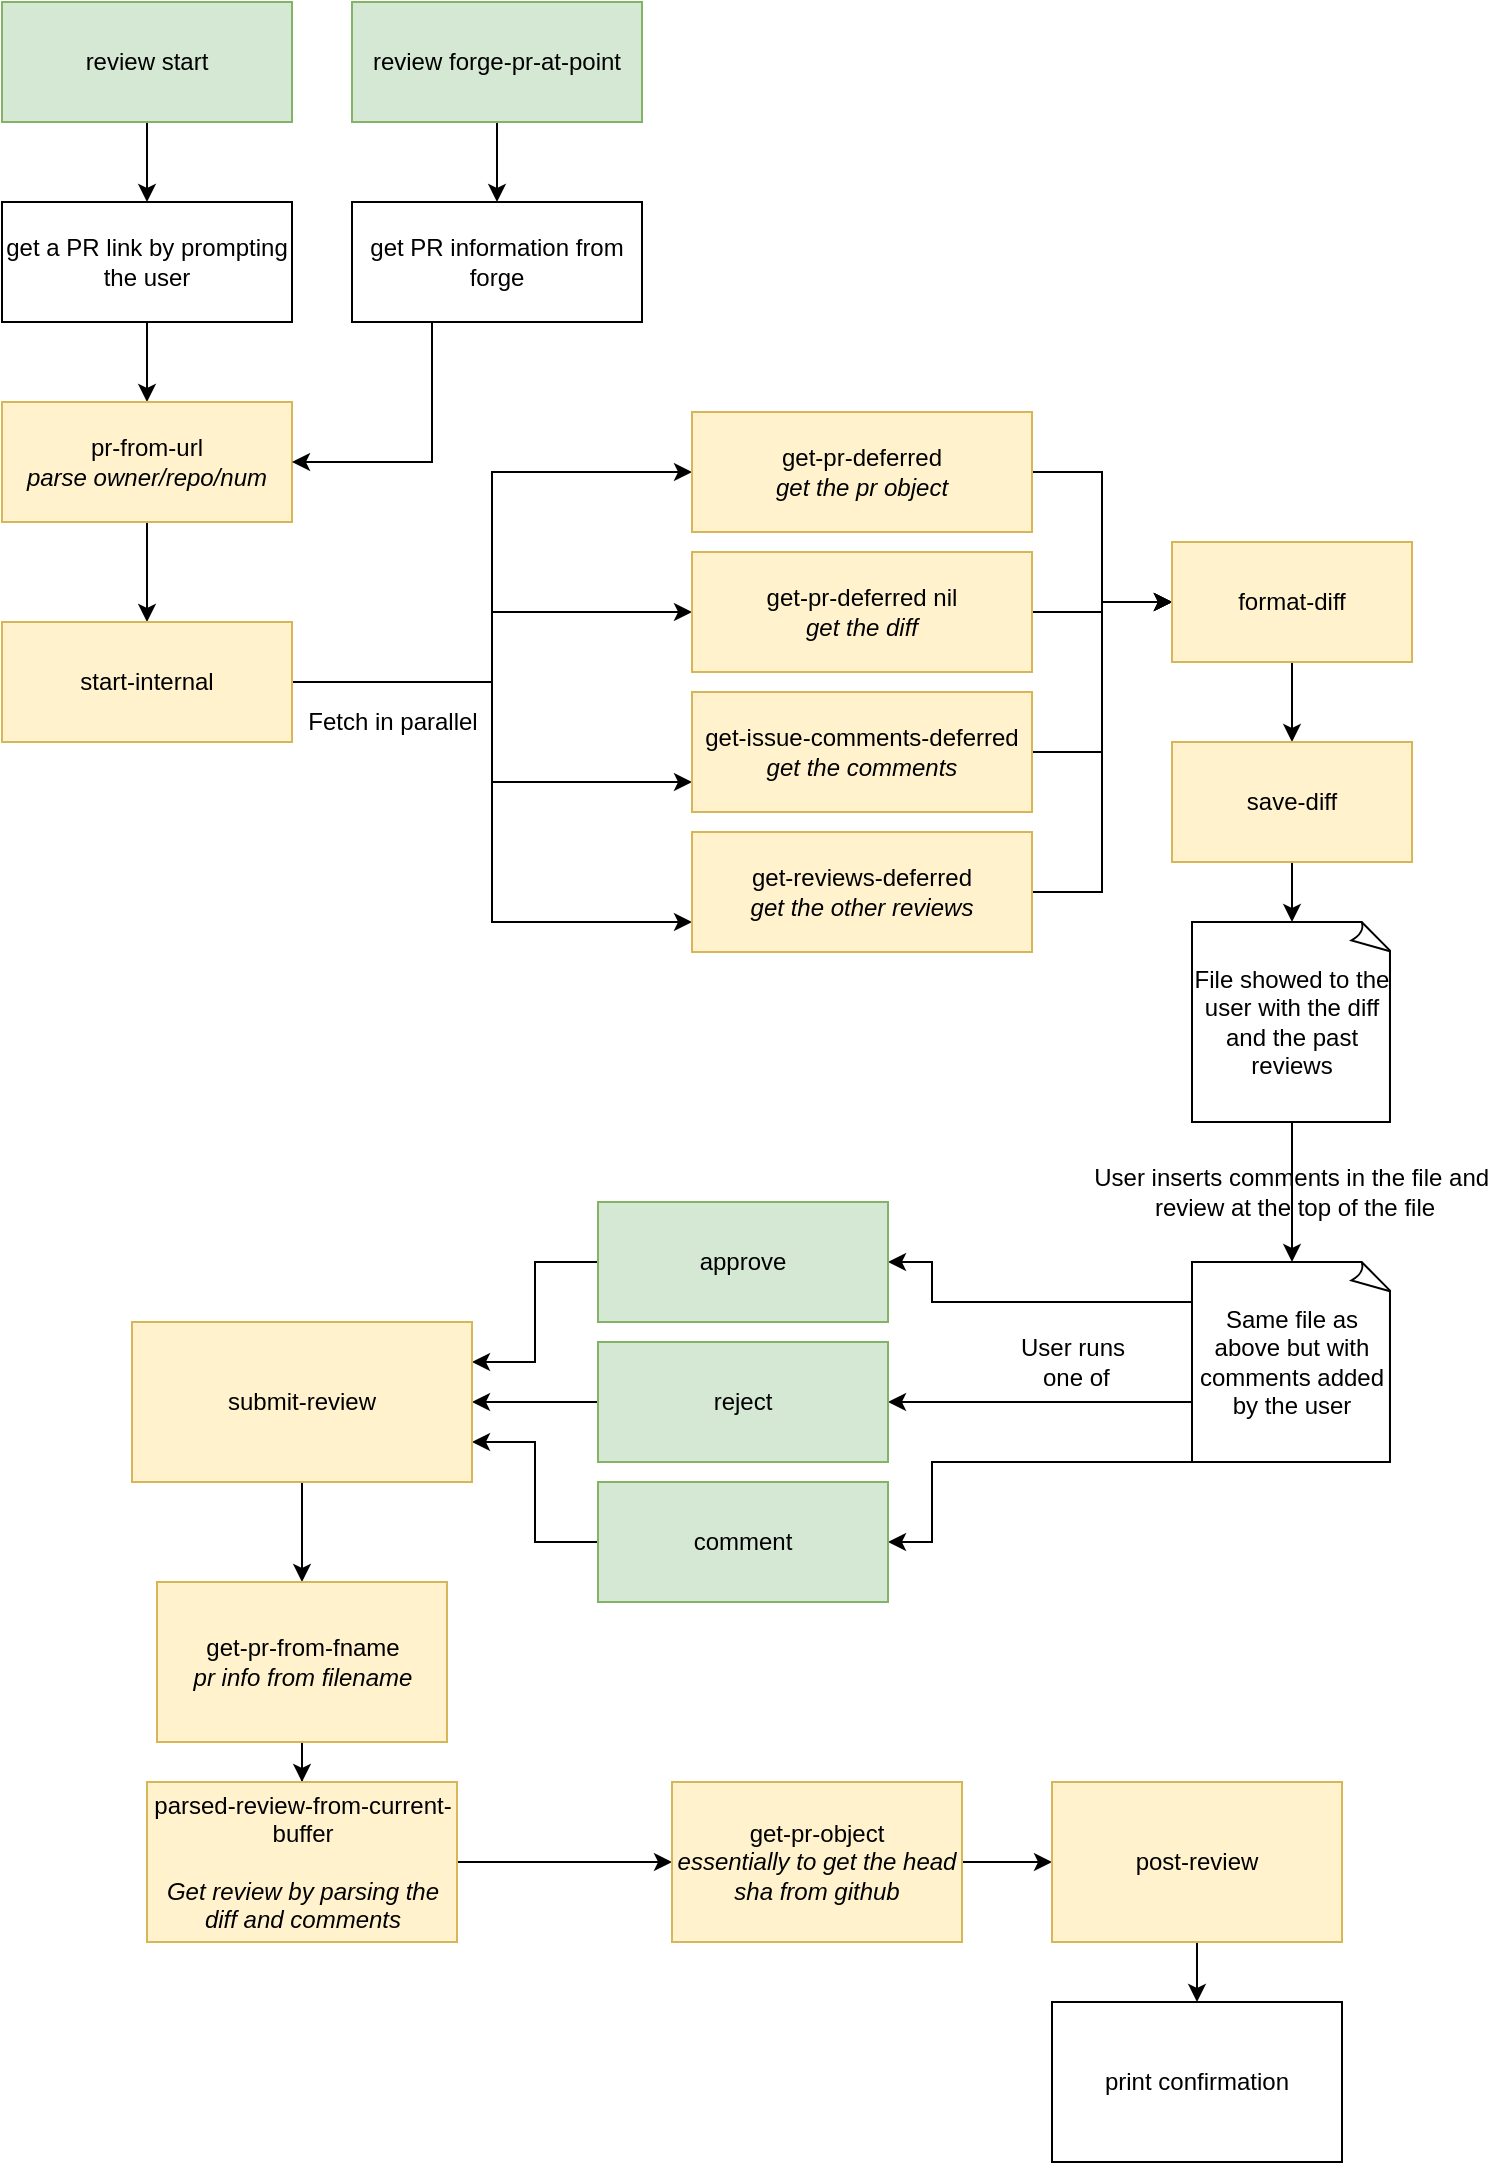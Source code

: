 <mxfile version="13.3.1" type="device"><diagram id="A52eRqz-NshKYINg9p8d" name="Page-1"><mxGraphModel dx="1666" dy="905" grid="1" gridSize="10" guides="1" tooltips="1" connect="1" arrows="1" fold="1" page="1" pageScale="1" pageWidth="850" pageHeight="1100" math="0" shadow="0"><root><mxCell id="0"/><mxCell id="1" parent="0"/><mxCell id="RqcE6YVETKvG_Hmn1Zlv-1" style="edgeStyle=orthogonalEdgeStyle;rounded=0;orthogonalLoop=1;jettySize=auto;html=1;startArrow=none;startFill=0;fontSize=12;" edge="1" parent="1" source="RqcE6YVETKvG_Hmn1Zlv-2" target="RqcE6YVETKvG_Hmn1Zlv-4"><mxGeometry relative="1" as="geometry"/></mxCell><mxCell id="RqcE6YVETKvG_Hmn1Zlv-2" value="&lt;span&gt;review start&lt;/span&gt;" style="rounded=0;whiteSpace=wrap;html=1;comic=0;fontSize=12;align=center;labelBackgroundColor=none;fillColor=#d5e8d4;strokeColor=#82b366;" vertex="1" parent="1"><mxGeometry x="55" y="90" width="145" height="60" as="geometry"/></mxCell><mxCell id="RqcE6YVETKvG_Hmn1Zlv-3" style="edgeStyle=orthogonalEdgeStyle;rounded=0;orthogonalLoop=1;jettySize=auto;html=1;startArrow=none;startFill=0;fontSize=12;" edge="1" parent="1" source="RqcE6YVETKvG_Hmn1Zlv-4" target="RqcE6YVETKvG_Hmn1Zlv-6"><mxGeometry relative="1" as="geometry"/></mxCell><mxCell id="RqcE6YVETKvG_Hmn1Zlv-4" value="get a PR link by prompting the user" style="rounded=0;whiteSpace=wrap;html=1;comic=0;fontSize=12;align=center;" vertex="1" parent="1"><mxGeometry x="55" y="190" width="145" height="60" as="geometry"/></mxCell><mxCell id="RqcE6YVETKvG_Hmn1Zlv-5" style="edgeStyle=orthogonalEdgeStyle;rounded=0;orthogonalLoop=1;jettySize=auto;html=1;entryX=0.5;entryY=0;entryDx=0;entryDy=0;startArrow=none;startFill=0;fontSize=12;labelBackgroundColor=none;" edge="1" parent="1" source="RqcE6YVETKvG_Hmn1Zlv-6" target="RqcE6YVETKvG_Hmn1Zlv-11"><mxGeometry relative="1" as="geometry"/></mxCell><mxCell id="RqcE6YVETKvG_Hmn1Zlv-6" value="&lt;span style=&quot;&quot;&gt;pr-from-url&lt;/span&gt;&lt;br&gt;&lt;i&gt;parse owner/repo/num&lt;/i&gt;" style="rounded=0;whiteSpace=wrap;html=1;comic=0;fontSize=12;align=center;labelBackgroundColor=none;fillColor=#fff2cc;strokeColor=#d6b656;" vertex="1" parent="1"><mxGeometry x="55" y="290" width="145" height="60" as="geometry"/></mxCell><mxCell id="RqcE6YVETKvG_Hmn1Zlv-7" style="edgeStyle=orthogonalEdgeStyle;rounded=0;orthogonalLoop=1;jettySize=auto;html=1;entryX=0;entryY=0.5;entryDx=0;entryDy=0;startArrow=none;startFill=0;fontSize=12;labelBackgroundColor=none;" edge="1" parent="1" source="RqcE6YVETKvG_Hmn1Zlv-11" target="RqcE6YVETKvG_Hmn1Zlv-13"><mxGeometry relative="1" as="geometry"/></mxCell><mxCell id="RqcE6YVETKvG_Hmn1Zlv-8" style="edgeStyle=orthogonalEdgeStyle;rounded=0;orthogonalLoop=1;jettySize=auto;html=1;entryX=0;entryY=0.5;entryDx=0;entryDy=0;startArrow=none;startFill=0;fontSize=12;labelBackgroundColor=none;" edge="1" parent="1" source="RqcE6YVETKvG_Hmn1Zlv-11" target="RqcE6YVETKvG_Hmn1Zlv-15"><mxGeometry relative="1" as="geometry"/></mxCell><mxCell id="RqcE6YVETKvG_Hmn1Zlv-9" style="edgeStyle=orthogonalEdgeStyle;rounded=0;orthogonalLoop=1;jettySize=auto;html=1;entryX=0;entryY=0.75;entryDx=0;entryDy=0;startArrow=none;startFill=0;fontSize=12;labelBackgroundColor=none;" edge="1" parent="1" source="RqcE6YVETKvG_Hmn1Zlv-11" target="RqcE6YVETKvG_Hmn1Zlv-17"><mxGeometry relative="1" as="geometry"/></mxCell><mxCell id="RqcE6YVETKvG_Hmn1Zlv-10" value="Fetch in parallel" style="edgeStyle=orthogonalEdgeStyle;rounded=0;orthogonalLoop=1;jettySize=auto;html=1;entryX=0;entryY=0.75;entryDx=0;entryDy=0;startArrow=none;startFill=0;fontSize=12;labelBackgroundColor=none;" edge="1" parent="1" source="RqcE6YVETKvG_Hmn1Zlv-11" target="RqcE6YVETKvG_Hmn1Zlv-19"><mxGeometry x="-0.688" y="-20" relative="1" as="geometry"><mxPoint as="offset"/></mxGeometry></mxCell><mxCell id="RqcE6YVETKvG_Hmn1Zlv-11" value="&lt;span style=&quot;&quot;&gt;start-internal&lt;/span&gt;" style="rounded=0;whiteSpace=wrap;html=1;comic=0;fontSize=12;align=center;labelBackgroundColor=none;fillColor=#fff2cc;strokeColor=#d6b656;" vertex="1" parent="1"><mxGeometry x="55" y="400" width="145" height="60" as="geometry"/></mxCell><mxCell id="RqcE6YVETKvG_Hmn1Zlv-12" style="edgeStyle=orthogonalEdgeStyle;rounded=0;orthogonalLoop=1;jettySize=auto;html=1;entryX=0;entryY=0.5;entryDx=0;entryDy=0;startArrow=none;startFill=0;fontSize=12;labelBackgroundColor=none;" edge="1" parent="1" source="RqcE6YVETKvG_Hmn1Zlv-13" target="RqcE6YVETKvG_Hmn1Zlv-21"><mxGeometry relative="1" as="geometry"/></mxCell><mxCell id="RqcE6YVETKvG_Hmn1Zlv-13" value="&lt;span style=&quot;&quot;&gt;get-pr-deferred&lt;/span&gt;&lt;br&gt;&lt;i&gt;get the pr object&lt;/i&gt;" style="rounded=0;whiteSpace=wrap;html=1;comic=0;fontSize=12;align=center;labelBackgroundColor=none;fillColor=#fff2cc;strokeColor=#d6b656;" vertex="1" parent="1"><mxGeometry x="400" y="295" width="170" height="60" as="geometry"/></mxCell><mxCell id="RqcE6YVETKvG_Hmn1Zlv-14" style="edgeStyle=orthogonalEdgeStyle;rounded=0;orthogonalLoop=1;jettySize=auto;html=1;entryX=0;entryY=0.5;entryDx=0;entryDy=0;startArrow=none;startFill=0;fontSize=12;labelBackgroundColor=none;" edge="1" parent="1" source="RqcE6YVETKvG_Hmn1Zlv-15" target="RqcE6YVETKvG_Hmn1Zlv-21"><mxGeometry relative="1" as="geometry"/></mxCell><mxCell id="RqcE6YVETKvG_Hmn1Zlv-15" value="&lt;span style=&quot;&quot;&gt;get-pr-deferred nil&lt;/span&gt;&lt;br&gt;&lt;i&gt;get the diff&lt;/i&gt;" style="rounded=0;whiteSpace=wrap;html=1;comic=0;fontSize=12;align=center;labelBackgroundColor=none;fillColor=#fff2cc;strokeColor=#d6b656;" vertex="1" parent="1"><mxGeometry x="400" y="365" width="170" height="60" as="geometry"/></mxCell><mxCell id="RqcE6YVETKvG_Hmn1Zlv-16" style="edgeStyle=orthogonalEdgeStyle;rounded=0;orthogonalLoop=1;jettySize=auto;html=1;entryX=0;entryY=0.5;entryDx=0;entryDy=0;startArrow=none;startFill=0;fontSize=12;labelBackgroundColor=none;" edge="1" parent="1" source="RqcE6YVETKvG_Hmn1Zlv-17" target="RqcE6YVETKvG_Hmn1Zlv-21"><mxGeometry relative="1" as="geometry"/></mxCell><mxCell id="RqcE6YVETKvG_Hmn1Zlv-17" value="&lt;span style=&quot;&quot;&gt;get-issue-comments-deferred&lt;/span&gt;&lt;br&gt;&lt;i&gt;get the comments&lt;/i&gt;" style="rounded=0;whiteSpace=wrap;html=1;comic=0;fontSize=12;align=center;labelBackgroundColor=none;fillColor=#fff2cc;strokeColor=#d6b656;" vertex="1" parent="1"><mxGeometry x="400" y="435" width="170" height="60" as="geometry"/></mxCell><mxCell id="RqcE6YVETKvG_Hmn1Zlv-18" style="edgeStyle=orthogonalEdgeStyle;rounded=0;orthogonalLoop=1;jettySize=auto;html=1;entryX=0;entryY=0.5;entryDx=0;entryDy=0;startArrow=none;startFill=0;fontSize=12;labelBackgroundColor=none;" edge="1" parent="1" source="RqcE6YVETKvG_Hmn1Zlv-19" target="RqcE6YVETKvG_Hmn1Zlv-21"><mxGeometry relative="1" as="geometry"/></mxCell><mxCell id="RqcE6YVETKvG_Hmn1Zlv-19" value="&lt;span style=&quot;&quot;&gt;get-reviews-deferred&lt;/span&gt;&lt;br&gt;&lt;i&gt;get the other reviews&lt;/i&gt;" style="rounded=0;whiteSpace=wrap;html=1;comic=0;fontSize=12;align=center;labelBackgroundColor=none;fillColor=#fff2cc;strokeColor=#d6b656;" vertex="1" parent="1"><mxGeometry x="400" y="505" width="170" height="60" as="geometry"/></mxCell><mxCell id="RqcE6YVETKvG_Hmn1Zlv-20" style="edgeStyle=orthogonalEdgeStyle;rounded=0;orthogonalLoop=1;jettySize=auto;html=1;entryX=0.5;entryY=0;entryDx=0;entryDy=0;labelBackgroundColor=none;startArrow=none;startFill=0;fontSize=12;" edge="1" parent="1" source="RqcE6YVETKvG_Hmn1Zlv-21" target="RqcE6YVETKvG_Hmn1Zlv-23"><mxGeometry relative="1" as="geometry"/></mxCell><mxCell id="RqcE6YVETKvG_Hmn1Zlv-21" value="&lt;span style=&quot;&quot;&gt;format-diff&lt;/span&gt;" style="rounded=0;whiteSpace=wrap;html=1;comic=0;fontSize=12;align=center;labelBackgroundColor=none;fillColor=#fff2cc;strokeColor=#d6b656;" vertex="1" parent="1"><mxGeometry x="640" y="360" width="120" height="60" as="geometry"/></mxCell><mxCell id="RqcE6YVETKvG_Hmn1Zlv-22" style="edgeStyle=orthogonalEdgeStyle;rounded=0;orthogonalLoop=1;jettySize=auto;html=1;startArrow=none;startFill=0;fontSize=12;entryX=0.5;entryY=0;entryDx=0;entryDy=0;entryPerimeter=0;labelBackgroundColor=none;" edge="1" parent="1" source="RqcE6YVETKvG_Hmn1Zlv-23" target="RqcE6YVETKvG_Hmn1Zlv-25"><mxGeometry relative="1" as="geometry"><mxPoint x="700" y="350" as="targetPoint"/></mxGeometry></mxCell><mxCell id="RqcE6YVETKvG_Hmn1Zlv-23" value="&lt;span style=&quot;&quot;&gt;save-diff&lt;/span&gt;" style="rounded=0;whiteSpace=wrap;html=1;comic=0;fontSize=12;align=center;labelBackgroundColor=none;fillColor=#fff2cc;strokeColor=#d6b656;" vertex="1" parent="1"><mxGeometry x="640" y="460" width="120" height="60" as="geometry"/></mxCell><mxCell id="RqcE6YVETKvG_Hmn1Zlv-24" value="User inserts comments in the file and&amp;nbsp;&lt;br&gt;review at the top of the file" style="edgeStyle=orthogonalEdgeStyle;rounded=0;orthogonalLoop=1;jettySize=auto;html=1;startArrow=none;startFill=0;fontSize=12;labelBackgroundColor=none;" edge="1" parent="1" source="RqcE6YVETKvG_Hmn1Zlv-25"><mxGeometry relative="1" as="geometry"><mxPoint x="700" y="720" as="targetPoint"/></mxGeometry></mxCell><mxCell id="RqcE6YVETKvG_Hmn1Zlv-25" value="File showed to the user with the diff and the past reviews" style="whiteSpace=wrap;html=1;shape=mxgraph.basic.document;comic=0;fontSize=12;align=center;labelBackgroundColor=none;" vertex="1" parent="1"><mxGeometry x="650" y="550" width="100" height="100" as="geometry"/></mxCell><mxCell id="RqcE6YVETKvG_Hmn1Zlv-26" style="edgeStyle=orthogonalEdgeStyle;rounded=0;orthogonalLoop=1;jettySize=auto;html=1;entryX=1;entryY=0.5;entryDx=0;entryDy=0;labelBackgroundColor=none;startArrow=none;startFill=0;fontSize=12;" edge="1" parent="1" source="RqcE6YVETKvG_Hmn1Zlv-29" target="RqcE6YVETKvG_Hmn1Zlv-31"><mxGeometry relative="1" as="geometry"><Array as="points"><mxPoint x="520" y="740"/><mxPoint x="520" y="720"/></Array></mxGeometry></mxCell><mxCell id="RqcE6YVETKvG_Hmn1Zlv-27" style="edgeStyle=orthogonalEdgeStyle;rounded=0;orthogonalLoop=1;jettySize=auto;html=1;entryX=1;entryY=0.5;entryDx=0;entryDy=0;labelBackgroundColor=none;startArrow=none;startFill=0;fontSize=12;" edge="1" parent="1" source="RqcE6YVETKvG_Hmn1Zlv-29" target="RqcE6YVETKvG_Hmn1Zlv-33"><mxGeometry relative="1" as="geometry"><Array as="points"><mxPoint x="580" y="790"/><mxPoint x="580" y="790"/></Array></mxGeometry></mxCell><mxCell id="RqcE6YVETKvG_Hmn1Zlv-28" value="User runs&lt;br&gt;&amp;nbsp;one of" style="edgeStyle=orthogonalEdgeStyle;rounded=0;orthogonalLoop=1;jettySize=auto;html=1;entryX=1;entryY=0.5;entryDx=0;entryDy=0;labelBackgroundColor=none;startArrow=none;startFill=0;fontSize=12;" edge="1" parent="1" source="RqcE6YVETKvG_Hmn1Zlv-29" target="RqcE6YVETKvG_Hmn1Zlv-35"><mxGeometry x="-0.375" y="-50" relative="1" as="geometry"><Array as="points"><mxPoint x="520" y="820"/><mxPoint x="520" y="860"/></Array><mxPoint as="offset"/></mxGeometry></mxCell><mxCell id="RqcE6YVETKvG_Hmn1Zlv-29" value="Same file as above but with comments added by the user" style="whiteSpace=wrap;html=1;shape=mxgraph.basic.document;comic=0;fontSize=12;align=center;labelBackgroundColor=none;" vertex="1" parent="1"><mxGeometry x="650" y="720" width="100" height="100" as="geometry"/></mxCell><mxCell id="RqcE6YVETKvG_Hmn1Zlv-30" style="edgeStyle=orthogonalEdgeStyle;rounded=0;orthogonalLoop=1;jettySize=auto;html=1;entryX=1;entryY=0.25;entryDx=0;entryDy=0;labelBackgroundColor=none;startArrow=none;startFill=0;fontSize=12;" edge="1" parent="1" source="RqcE6YVETKvG_Hmn1Zlv-31" target="RqcE6YVETKvG_Hmn1Zlv-37"><mxGeometry relative="1" as="geometry"/></mxCell><mxCell id="RqcE6YVETKvG_Hmn1Zlv-31" value="&lt;span style=&quot;&quot;&gt;approve&lt;/span&gt;" style="rounded=0;whiteSpace=wrap;html=1;comic=0;fontSize=12;align=center;labelBackgroundColor=none;fillColor=#d5e8d4;strokeColor=#82b366;" vertex="1" parent="1"><mxGeometry x="353" y="690" width="145" height="60" as="geometry"/></mxCell><mxCell id="RqcE6YVETKvG_Hmn1Zlv-32" style="edgeStyle=orthogonalEdgeStyle;rounded=0;orthogonalLoop=1;jettySize=auto;html=1;entryX=1;entryY=0.5;entryDx=0;entryDy=0;labelBackgroundColor=none;startArrow=none;startFill=0;fontSize=12;" edge="1" parent="1" source="RqcE6YVETKvG_Hmn1Zlv-33" target="RqcE6YVETKvG_Hmn1Zlv-37"><mxGeometry relative="1" as="geometry"/></mxCell><mxCell id="RqcE6YVETKvG_Hmn1Zlv-33" value="reject" style="rounded=0;whiteSpace=wrap;html=1;comic=0;fontSize=12;align=center;fillColor=#d5e8d4;strokeColor=#82b366;labelBackgroundColor=none;" vertex="1" parent="1"><mxGeometry x="353" y="760" width="145" height="60" as="geometry"/></mxCell><mxCell id="RqcE6YVETKvG_Hmn1Zlv-34" style="edgeStyle=orthogonalEdgeStyle;rounded=0;orthogonalLoop=1;jettySize=auto;html=1;entryX=1;entryY=0.75;entryDx=0;entryDy=0;labelBackgroundColor=none;startArrow=none;startFill=0;fontSize=12;" edge="1" parent="1" source="RqcE6YVETKvG_Hmn1Zlv-35" target="RqcE6YVETKvG_Hmn1Zlv-37"><mxGeometry relative="1" as="geometry"/></mxCell><mxCell id="RqcE6YVETKvG_Hmn1Zlv-35" value="comment" style="rounded=0;whiteSpace=wrap;html=1;comic=0;fontSize=12;align=center;labelBackgroundColor=none;fillColor=#d5e8d4;strokeColor=#82b366;" vertex="1" parent="1"><mxGeometry x="353" y="830" width="145" height="60" as="geometry"/></mxCell><mxCell id="RqcE6YVETKvG_Hmn1Zlv-36" style="edgeStyle=orthogonalEdgeStyle;rounded=0;orthogonalLoop=1;jettySize=auto;html=1;labelBackgroundColor=none;startArrow=none;startFill=0;fontSize=12;" edge="1" parent="1" source="RqcE6YVETKvG_Hmn1Zlv-37" target="RqcE6YVETKvG_Hmn1Zlv-39"><mxGeometry relative="1" as="geometry"/></mxCell><mxCell id="RqcE6YVETKvG_Hmn1Zlv-37" value="submit-review" style="rounded=0;whiteSpace=wrap;html=1;comic=0;fontSize=12;align=center;labelBackgroundColor=none;fillColor=#fff2cc;strokeColor=#d6b656;" vertex="1" parent="1"><mxGeometry x="120" y="750" width="170" height="80" as="geometry"/></mxCell><mxCell id="RqcE6YVETKvG_Hmn1Zlv-38" style="edgeStyle=orthogonalEdgeStyle;rounded=0;orthogonalLoop=1;jettySize=auto;html=1;labelBackgroundColor=none;startArrow=none;startFill=0;fontSize=12;" edge="1" parent="1" source="RqcE6YVETKvG_Hmn1Zlv-39" target="RqcE6YVETKvG_Hmn1Zlv-41"><mxGeometry relative="1" as="geometry"/></mxCell><mxCell id="RqcE6YVETKvG_Hmn1Zlv-39" value="&lt;span&gt;get-pr-from-fname&lt;br&gt;&lt;i&gt;pr info from filename&lt;/i&gt;&lt;br&gt;&lt;/span&gt;" style="rounded=0;whiteSpace=wrap;html=1;comic=0;fontSize=12;align=center;labelBackgroundColor=none;fillColor=#fff2cc;strokeColor=#d6b656;" vertex="1" parent="1"><mxGeometry x="132.5" y="880" width="145" height="80" as="geometry"/></mxCell><mxCell id="RqcE6YVETKvG_Hmn1Zlv-40" style="edgeStyle=orthogonalEdgeStyle;rounded=0;orthogonalLoop=1;jettySize=auto;html=1;labelBackgroundColor=none;startArrow=none;startFill=0;fontSize=12;" edge="1" parent="1" source="RqcE6YVETKvG_Hmn1Zlv-41"><mxGeometry relative="1" as="geometry"><mxPoint x="390" y="1020" as="targetPoint"/></mxGeometry></mxCell><mxCell id="RqcE6YVETKvG_Hmn1Zlv-41" value="&lt;span&gt;parsed-review-from-current-buffer&lt;br&gt;&lt;br&gt;&lt;i&gt;Get review by parsing the diff and comments&lt;/i&gt;&lt;br&gt;&lt;/span&gt;" style="rounded=0;whiteSpace=wrap;html=1;comic=0;fontSize=12;align=center;labelBackgroundColor=none;fillColor=#fff2cc;strokeColor=#d6b656;" vertex="1" parent="1"><mxGeometry x="127.5" y="980" width="155" height="80" as="geometry"/></mxCell><mxCell id="RqcE6YVETKvG_Hmn1Zlv-42" style="edgeStyle=orthogonalEdgeStyle;rounded=0;orthogonalLoop=1;jettySize=auto;html=1;entryX=0;entryY=0.5;entryDx=0;entryDy=0;labelBackgroundColor=none;startArrow=none;startFill=0;fontSize=12;" edge="1" parent="1" source="RqcE6YVETKvG_Hmn1Zlv-43" target="RqcE6YVETKvG_Hmn1Zlv-45"><mxGeometry relative="1" as="geometry"/></mxCell><mxCell id="RqcE6YVETKvG_Hmn1Zlv-43" value="&lt;span&gt;get-pr-object&lt;br&gt;&lt;i&gt;essentially to get the head sha from github&lt;/i&gt;&lt;br&gt;&lt;/span&gt;" style="rounded=0;whiteSpace=wrap;html=1;comic=0;fontSize=12;align=center;labelBackgroundColor=none;fillColor=#fff2cc;strokeColor=#d6b656;" vertex="1" parent="1"><mxGeometry x="390" y="980" width="145" height="80" as="geometry"/></mxCell><mxCell id="RqcE6YVETKvG_Hmn1Zlv-44" style="edgeStyle=orthogonalEdgeStyle;rounded=0;orthogonalLoop=1;jettySize=auto;html=1;entryX=0.5;entryY=0;entryDx=0;entryDy=0;labelBackgroundColor=none;startArrow=none;startFill=0;fontSize=12;" edge="1" parent="1" source="RqcE6YVETKvG_Hmn1Zlv-45" target="RqcE6YVETKvG_Hmn1Zlv-46"><mxGeometry relative="1" as="geometry"/></mxCell><mxCell id="RqcE6YVETKvG_Hmn1Zlv-45" value="&lt;span&gt;post-review&lt;br&gt;&lt;/span&gt;" style="rounded=0;whiteSpace=wrap;html=1;comic=0;fontSize=12;align=center;labelBackgroundColor=none;fillColor=#fff2cc;strokeColor=#d6b656;" vertex="1" parent="1"><mxGeometry x="580" y="980" width="145" height="80" as="geometry"/></mxCell><mxCell id="RqcE6YVETKvG_Hmn1Zlv-46" value="&lt;span&gt;print confirmation&lt;br&gt;&lt;/span&gt;" style="rounded=0;whiteSpace=wrap;html=1;comic=0;fontSize=12;align=center;labelBackgroundColor=none;" vertex="1" parent="1"><mxGeometry x="580" y="1090" width="145" height="80" as="geometry"/></mxCell><mxCell id="RqcE6YVETKvG_Hmn1Zlv-47" style="edgeStyle=orthogonalEdgeStyle;rounded=0;orthogonalLoop=1;jettySize=auto;html=1;labelBackgroundColor=none;startArrow=none;startFill=0;fontSize=12;" edge="1" parent="1" source="RqcE6YVETKvG_Hmn1Zlv-48" target="RqcE6YVETKvG_Hmn1Zlv-50"><mxGeometry relative="1" as="geometry"/></mxCell><mxCell id="RqcE6YVETKvG_Hmn1Zlv-48" value="&lt;span&gt;review forge-pr-at-point&lt;/span&gt;" style="rounded=0;whiteSpace=wrap;html=1;comic=0;fontSize=12;align=center;labelBackgroundColor=none;fillColor=#d5e8d4;strokeColor=#82b366;" vertex="1" parent="1"><mxGeometry x="230" y="90" width="145" height="60" as="geometry"/></mxCell><mxCell id="RqcE6YVETKvG_Hmn1Zlv-49" style="edgeStyle=orthogonalEdgeStyle;rounded=0;orthogonalLoop=1;jettySize=auto;html=1;entryX=1;entryY=0.5;entryDx=0;entryDy=0;labelBackgroundColor=none;startArrow=none;startFill=0;fontSize=12;" edge="1" parent="1" source="RqcE6YVETKvG_Hmn1Zlv-50" target="RqcE6YVETKvG_Hmn1Zlv-6"><mxGeometry relative="1" as="geometry"><Array as="points"><mxPoint x="270" y="320"/></Array></mxGeometry></mxCell><mxCell id="RqcE6YVETKvG_Hmn1Zlv-50" value="get PR information from forge" style="rounded=0;whiteSpace=wrap;html=1;comic=0;fontSize=12;align=center;" vertex="1" parent="1"><mxGeometry x="230" y="190" width="145" height="60" as="geometry"/></mxCell></root></mxGraphModel></diagram></mxfile>